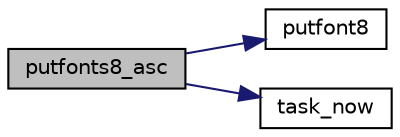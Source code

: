 digraph "putfonts8_asc"
{
 // LATEX_PDF_SIZE
  edge [fontname="Helvetica",fontsize="10",labelfontname="Helvetica",labelfontsize="10"];
  node [fontname="Helvetica",fontsize="10",shape=record];
  rankdir="LR";
  Node1 [label="putfonts8_asc",height=0.2,width=0.4,color="black", fillcolor="grey75", style="filled", fontcolor="black",tooltip=" "];
  Node1 -> Node2 [color="midnightblue",fontsize="10",style="solid"];
  Node2 [label="putfont8",height=0.2,width=0.4,color="black", fillcolor="white", style="filled",URL="$graphic_8c.html#a1a869fa1f63a9363adbd268a4453ee65",tooltip=" "];
  Node1 -> Node3 [color="midnightblue",fontsize="10",style="solid"];
  Node3 [label="task_now",height=0.2,width=0.4,color="black", fillcolor="white", style="filled",URL="$bootpack_8h.html#a72a85d580d503d9c2743398e78ab612b",tooltip=" "];
}
